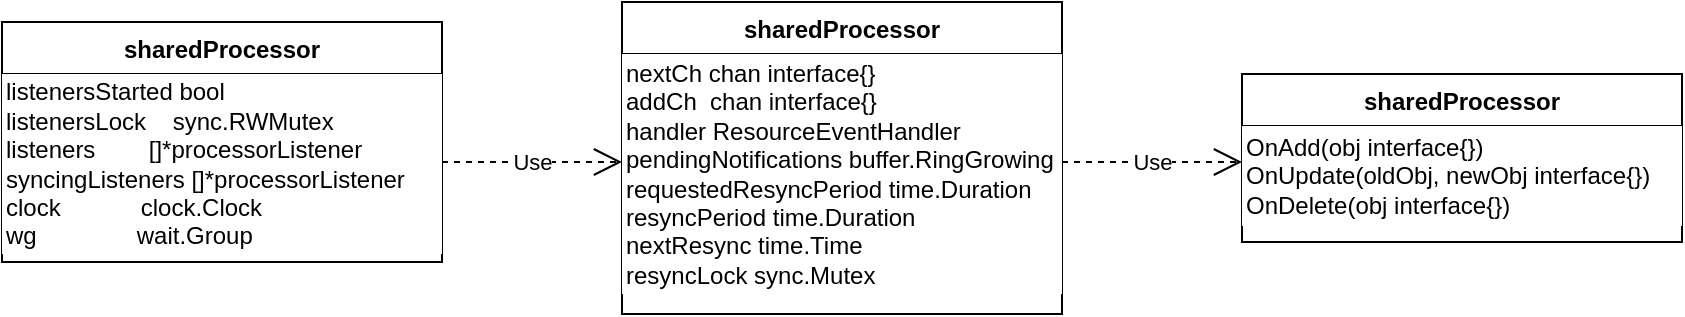 <mxfile version="14.7.1" type="github">
  <diagram id="NYttJiPehoRCqiLD4UlL" name="第 1 页">
    <mxGraphModel dx="854" dy="513" grid="1" gridSize="10" guides="1" tooltips="1" connect="1" arrows="1" fold="1" page="1" pageScale="1" pageWidth="827" pageHeight="1169" background="#ffffff" math="0" shadow="0">
      <root>
        <mxCell id="0" />
        <mxCell id="1" parent="0" />
        <mxCell id="jlLhG0sQ4v5VXFBN3Rch-1" value="sharedProcessor" style="swimlane;fontStyle=1;align=center;verticalAlign=top;childLayout=stackLayout;horizontal=1;startSize=26;horizontalStack=0;resizeParent=1;resizeLast=0;collapsible=1;marginBottom=0;rounded=0;shadow=0;strokeWidth=1;" vertex="1" parent="1">
          <mxGeometry x="70" y="80" width="220" height="120" as="geometry">
            <mxRectangle x="230" y="140" width="160" height="26" as="alternateBounds" />
          </mxGeometry>
        </mxCell>
        <mxCell id="jlLhG0sQ4v5VXFBN3Rch-2" value="&lt;div&gt;listenersStarted bool&lt;/div&gt;&lt;div&gt;listenersLock&amp;nbsp; &amp;nbsp; sync.RWMutex&lt;/div&gt;&lt;div&gt;listeners&amp;nbsp; &amp;nbsp; &amp;nbsp; &amp;nbsp; []*processorListener&lt;/div&gt;&lt;div&gt;syncingListeners []*processorListener&lt;/div&gt;&lt;div&gt;clock&amp;nbsp; &amp;nbsp; &amp;nbsp; &amp;nbsp; &amp;nbsp; &amp;nbsp; clock.Clock&lt;/div&gt;&lt;div&gt;wg&amp;nbsp; &amp;nbsp; &amp;nbsp; &amp;nbsp; &amp;nbsp; &amp;nbsp; &amp;nbsp; &amp;nbsp;wait.Group&lt;/div&gt;" style="text;html=1;align=left;verticalAlign=middle;resizable=0;points=[];autosize=1;fillColor=#FFFFFF;" vertex="1" parent="jlLhG0sQ4v5VXFBN3Rch-1">
          <mxGeometry y="26" width="220" height="90" as="geometry" />
        </mxCell>
        <mxCell id="jlLhG0sQ4v5VXFBN3Rch-6" value="Use" style="endArrow=open;endSize=12;dashed=1;html=1;" edge="1" parent="1">
          <mxGeometry width="160" relative="1" as="geometry">
            <mxPoint x="290" y="150" as="sourcePoint" />
            <mxPoint x="380" y="150" as="targetPoint" />
          </mxGeometry>
        </mxCell>
        <mxCell id="jlLhG0sQ4v5VXFBN3Rch-7" value="sharedProcessor" style="swimlane;fontStyle=1;align=center;verticalAlign=top;childLayout=stackLayout;horizontal=1;startSize=26;horizontalStack=0;resizeParent=1;resizeLast=0;collapsible=1;marginBottom=0;rounded=0;shadow=0;strokeWidth=1;" vertex="1" parent="1">
          <mxGeometry x="380" y="70" width="220" height="156" as="geometry">
            <mxRectangle x="230" y="140" width="160" height="26" as="alternateBounds" />
          </mxGeometry>
        </mxCell>
        <mxCell id="jlLhG0sQ4v5VXFBN3Rch-8" value="&lt;div&gt;nextCh chan interface{}&lt;/div&gt;&lt;div&gt;addCh&amp;nbsp; chan interface{}&lt;/div&gt;&lt;div&gt;handler ResourceEventHandler&lt;/div&gt;&lt;div&gt;pendingNotifications buffer.RingGrowing&lt;/div&gt;&lt;div&gt;requestedResyncPeriod time.Duration&lt;/div&gt;&lt;div&gt;resyncPeriod time.Duration&lt;/div&gt;&lt;div&gt;nextResync time.Time&lt;/div&gt;&lt;div&gt;resyncLock sync.Mutex&lt;/div&gt;" style="text;html=1;align=left;verticalAlign=middle;resizable=0;points=[];autosize=1;fillColor=#FFFFFF;" vertex="1" parent="jlLhG0sQ4v5VXFBN3Rch-7">
          <mxGeometry y="26" width="220" height="120" as="geometry" />
        </mxCell>
        <mxCell id="jlLhG0sQ4v5VXFBN3Rch-9" value="sharedProcessor" style="swimlane;fontStyle=1;align=center;verticalAlign=top;childLayout=stackLayout;horizontal=1;startSize=26;horizontalStack=0;resizeParent=1;resizeLast=0;collapsible=1;marginBottom=0;rounded=0;shadow=0;strokeWidth=1;" vertex="1" parent="1">
          <mxGeometry x="690" y="106" width="220" height="84" as="geometry">
            <mxRectangle x="230" y="140" width="160" height="26" as="alternateBounds" />
          </mxGeometry>
        </mxCell>
        <mxCell id="jlLhG0sQ4v5VXFBN3Rch-10" value="&lt;div&gt;OnAdd(obj interface{})&lt;/div&gt;&lt;div&gt;OnUpdate(oldObj, newObj interface{})&lt;/div&gt;&lt;div&gt;OnDelete(obj interface{})&lt;/div&gt;" style="text;html=1;align=left;verticalAlign=middle;resizable=0;points=[];autosize=1;fillColor=#FFFFFF;" vertex="1" parent="jlLhG0sQ4v5VXFBN3Rch-9">
          <mxGeometry y="26" width="220" height="50" as="geometry" />
        </mxCell>
        <mxCell id="jlLhG0sQ4v5VXFBN3Rch-12" value="Use" style="endArrow=open;endSize=12;dashed=1;html=1;" edge="1" parent="1">
          <mxGeometry width="160" relative="1" as="geometry">
            <mxPoint x="600" y="150" as="sourcePoint" />
            <mxPoint x="690" y="150" as="targetPoint" />
          </mxGeometry>
        </mxCell>
      </root>
    </mxGraphModel>
  </diagram>
</mxfile>
